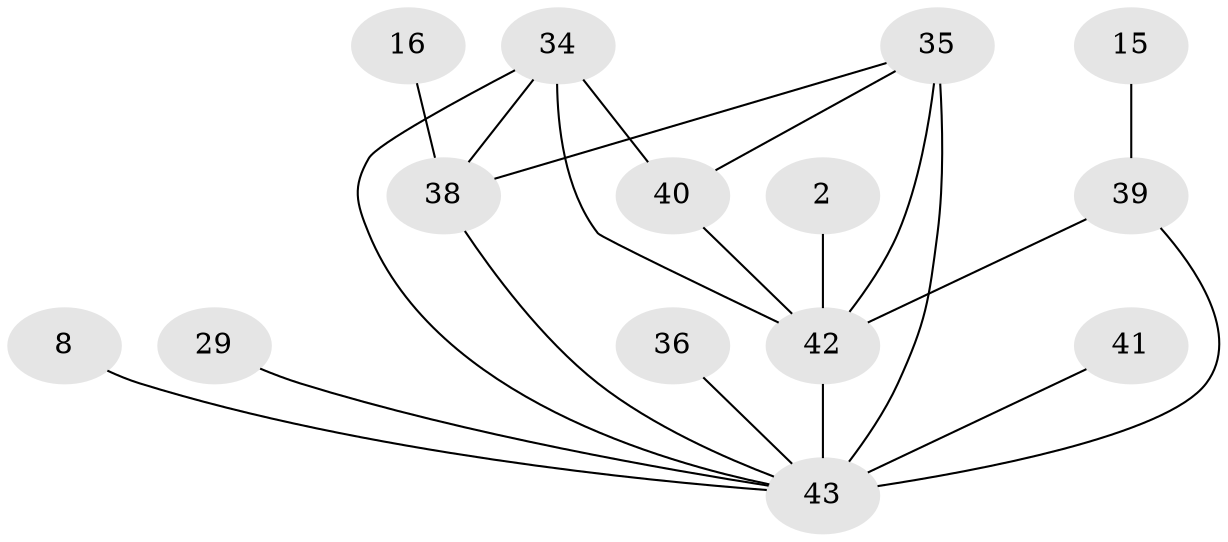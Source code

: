 // original degree distribution, {0: 0.16666666666666666, 2: 0.2536231884057971, 1: 0.2898550724637681, 6: 0.014492753623188406, 3: 0.17391304347826086, 4: 0.07246376811594203, 5: 0.028985507246376812}
// Generated by graph-tools (version 1.1) at 2025/35/03/04/25 23:35:57]
// undirected, 14 vertices, 20 edges
graph export_dot {
  node [color=gray90,style=filled];
  2;
  8;
  15;
  16;
  29;
  34;
  35;
  36;
  38;
  39;
  40;
  41;
  42;
  43;
  2 -- 42 [weight=2.0];
  8 -- 43 [weight=1.0];
  15 -- 39 [weight=1.0];
  16 -- 38 [weight=1.0];
  29 -- 43 [weight=1.0];
  34 -- 38 [weight=1.0];
  34 -- 40 [weight=1.0];
  34 -- 42 [weight=3.0];
  34 -- 43 [weight=1.0];
  35 -- 38 [weight=1.0];
  35 -- 40 [weight=1.0];
  35 -- 42 [weight=1.0];
  35 -- 43 [weight=2.0];
  36 -- 43 [weight=1.0];
  38 -- 43 [weight=1.0];
  39 -- 42 [weight=2.0];
  39 -- 43 [weight=1.0];
  40 -- 42 [weight=1.0];
  41 -- 43 [weight=1.0];
  42 -- 43 [weight=3.0];
}
